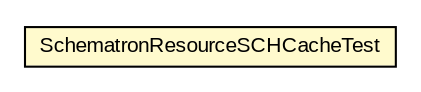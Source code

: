 #!/usr/local/bin/dot
#
# Class diagram 
# Generated by UMLGraph version 5.1 (http://www.umlgraph.org/)
#

digraph G {
	edge [fontname="arial",fontsize=10,labelfontname="arial",labelfontsize=10];
	node [fontname="arial",fontsize=10,shape=plaintext];
	nodesep=0.25;
	ranksep=0.5;
	// com.helger.schematron.xslt.SchematronResourceSCHCacheTest
	c863 [label=<<table title="com.helger.schematron.xslt.SchematronResourceSCHCacheTest" border="0" cellborder="1" cellspacing="0" cellpadding="2" port="p" bgcolor="lemonChiffon" href="./SchematronResourceSCHCacheTest.html">
		<tr><td><table border="0" cellspacing="0" cellpadding="1">
<tr><td align="center" balign="center"> SchematronResourceSCHCacheTest </td></tr>
		</table></td></tr>
		</table>>, fontname="arial", fontcolor="black", fontsize=10.0];
}

